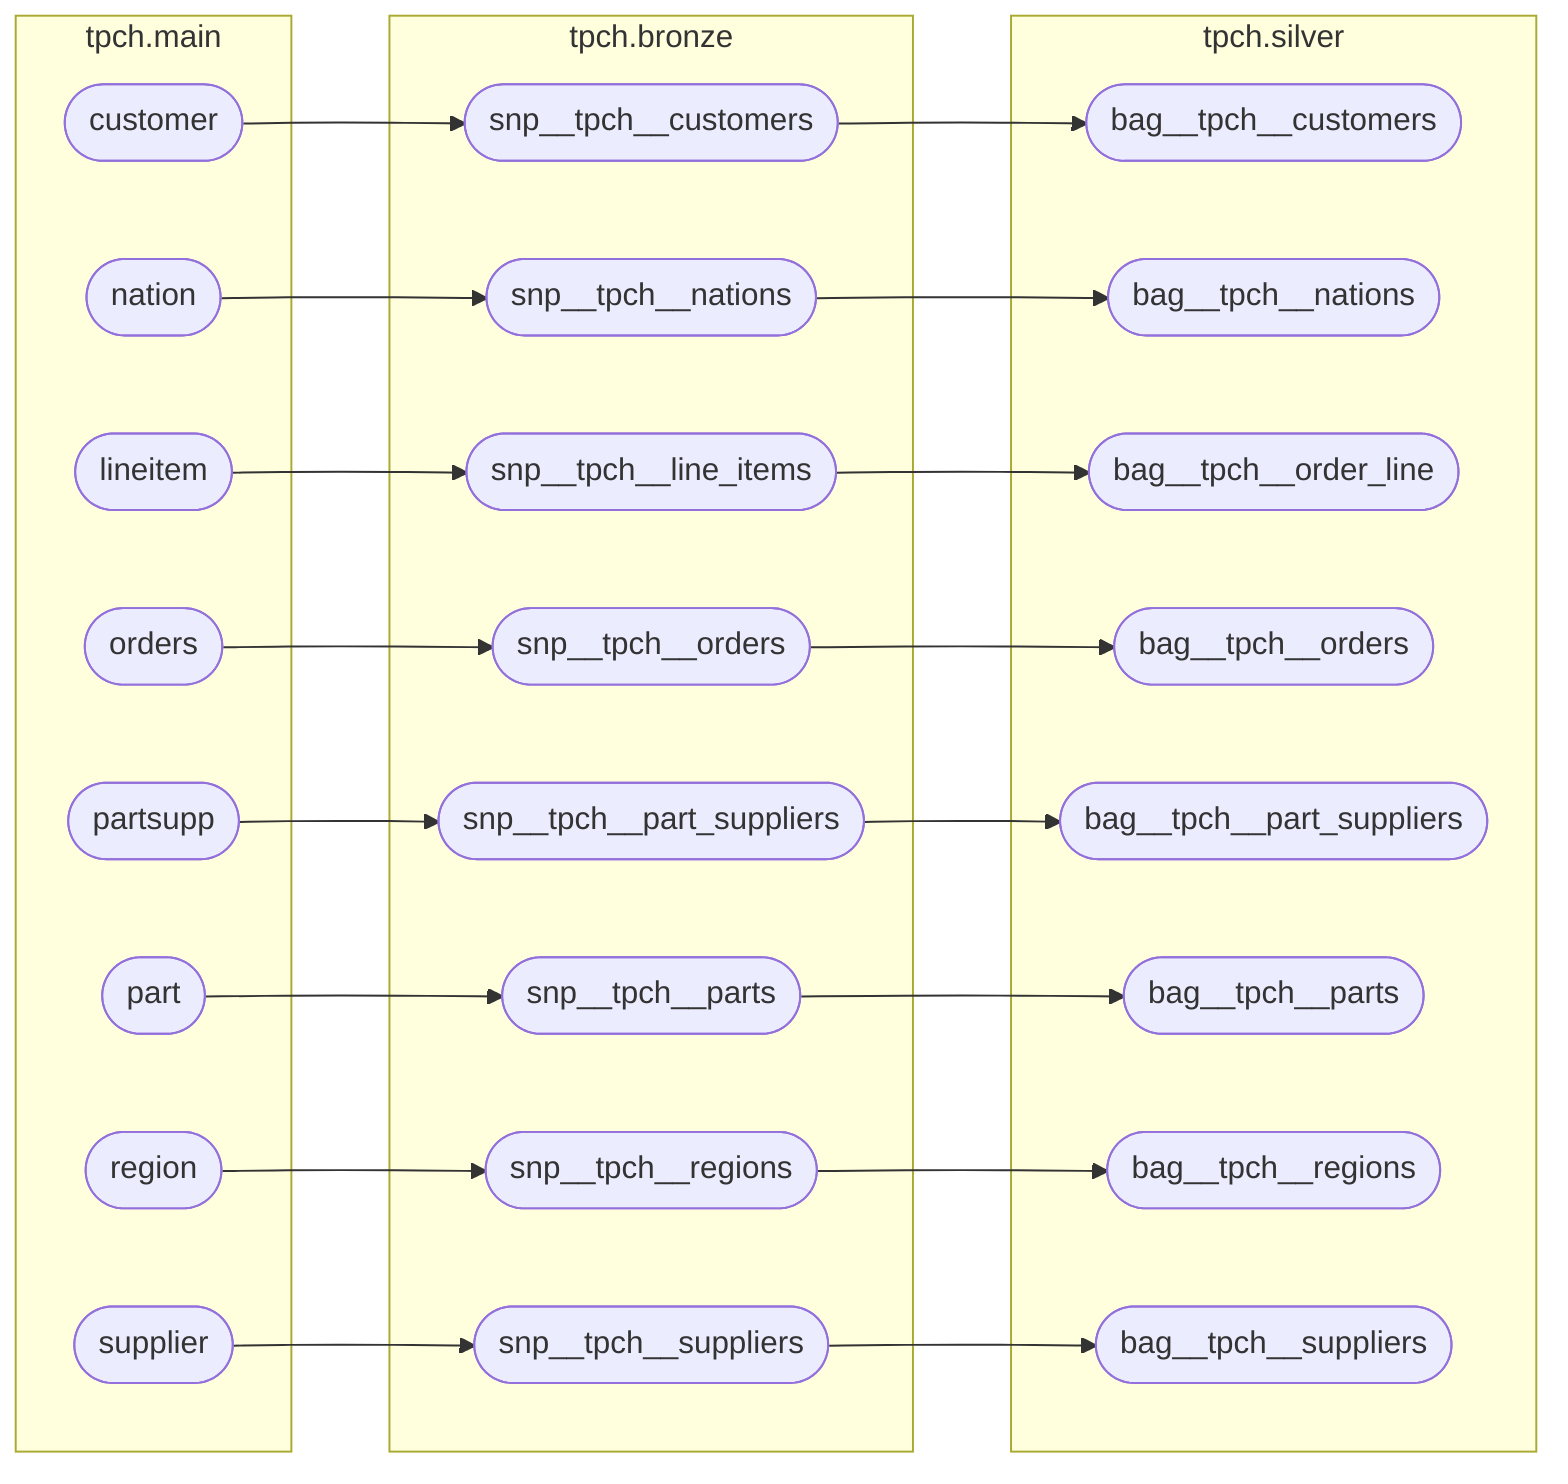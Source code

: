 flowchart LR
    subgraph tpch.bronze["tpch.bronze"]
        direction LR
        snp__tpch__customers(["snp__tpch__customers"])
        snp__tpch__line_items(["snp__tpch__line_items"])
        snp__tpch__nations(["snp__tpch__nations"])
        snp__tpch__orders(["snp__tpch__orders"])
        snp__tpch__part_suppliers(["snp__tpch__part_suppliers"])
        snp__tpch__parts(["snp__tpch__parts"])
        snp__tpch__regions(["snp__tpch__regions"])
        snp__tpch__suppliers(["snp__tpch__suppliers"])
    end

    subgraph tpch.silver["tpch.silver"]
        direction LR
        bag__tpch__customers(["bag__tpch__customers"])
        bag__tpch__nations(["bag__tpch__nations"])
        bag__tpch__order_line(["bag__tpch__order_line"])
        bag__tpch__orders(["bag__tpch__orders"])
        bag__tpch__part_suppliers(["bag__tpch__part_suppliers"])
        bag__tpch__parts(["bag__tpch__parts"])
        bag__tpch__regions(["bag__tpch__regions"])
        bag__tpch__suppliers(["bag__tpch__suppliers"])
    end

    subgraph tpch.main["tpch.main"]
        direction LR
        customer(["customer"])
        lineitem(["lineitem"])
        nation(["nation"])
        orders(["orders"])
        part(["part"])
        partsupp(["partsupp"])
        region(["region"])
        supplier(["supplier"])
    end

    %% tpch.bronze -> tpch.silver
    snp__tpch__customers --> bag__tpch__customers
    snp__tpch__line_items --> bag__tpch__order_line
    snp__tpch__nations --> bag__tpch__nations
    snp__tpch__orders --> bag__tpch__orders
    snp__tpch__part_suppliers --> bag__tpch__part_suppliers
    snp__tpch__parts --> bag__tpch__parts
    snp__tpch__regions --> bag__tpch__regions
    snp__tpch__suppliers --> bag__tpch__suppliers

    %% tpch.main -> tpch.bronze
    customer --> snp__tpch__customers
    lineitem --> snp__tpch__line_items
    nation --> snp__tpch__nations
    orders --> snp__tpch__orders
    part --> snp__tpch__parts
    partsupp --> snp__tpch__part_suppliers
    region --> snp__tpch__regions
    supplier --> snp__tpch__suppliers
